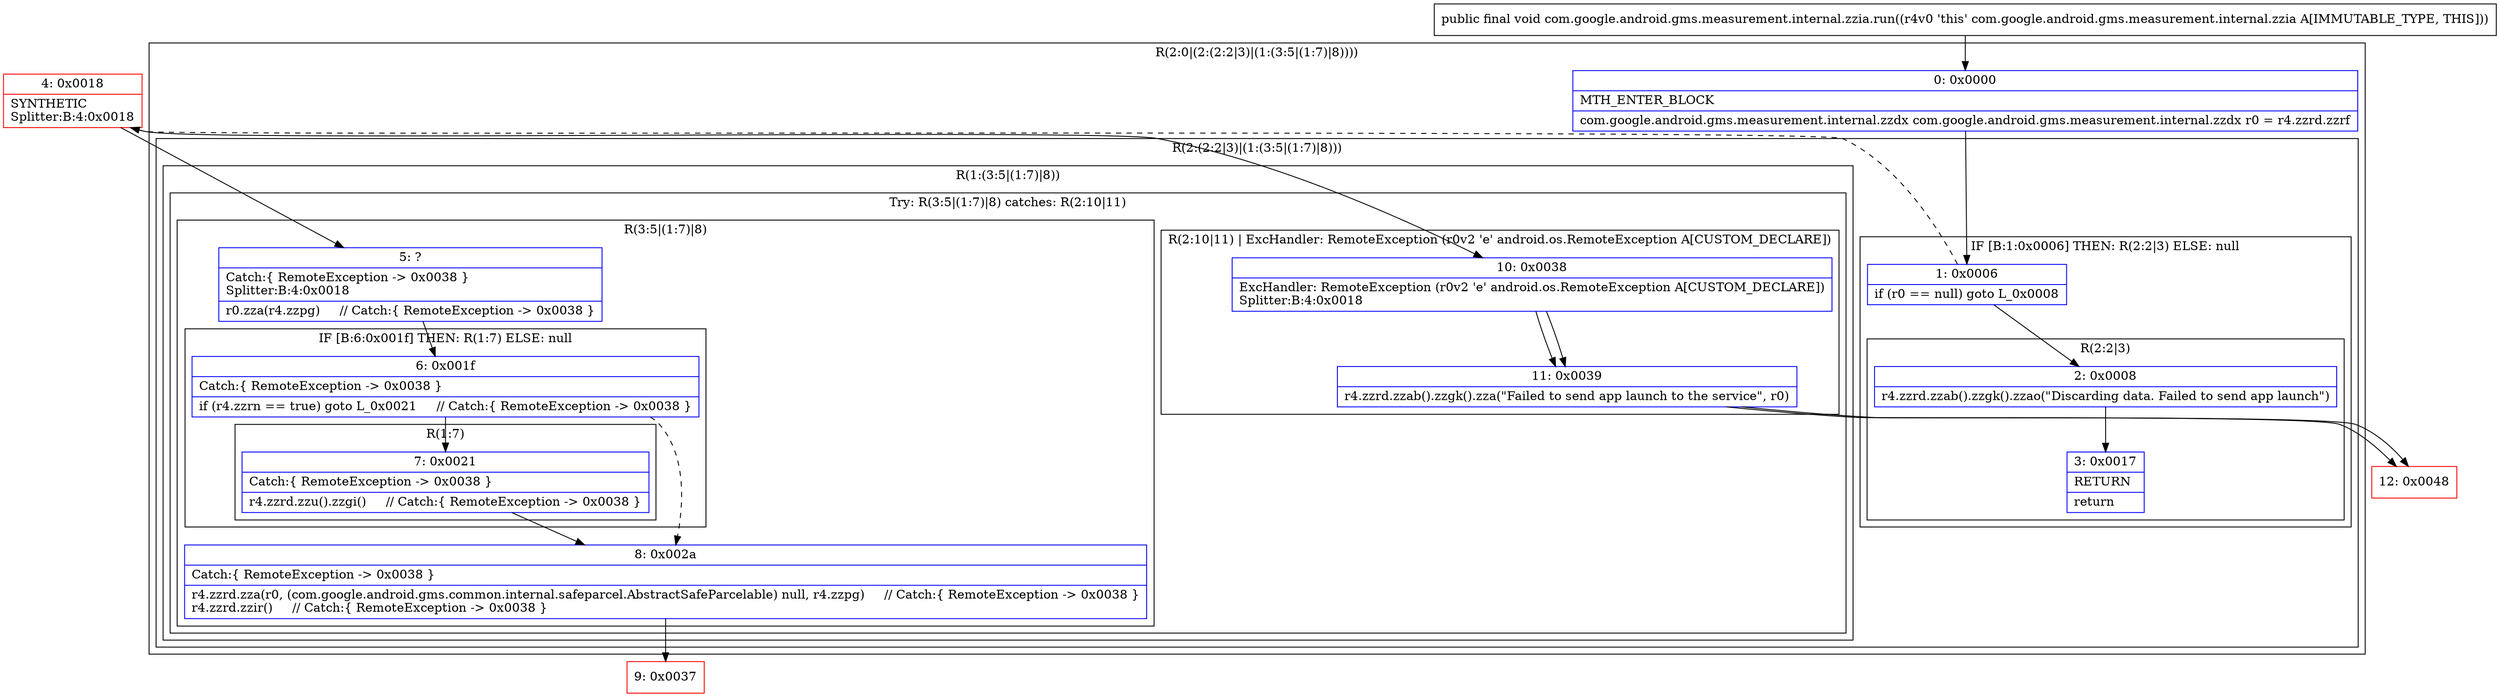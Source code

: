 digraph "CFG forcom.google.android.gms.measurement.internal.zzia.run()V" {
subgraph cluster_Region_523247781 {
label = "R(2:0|(2:(2:2|3)|(1:(3:5|(1:7)|8))))";
node [shape=record,color=blue];
Node_0 [shape=record,label="{0\:\ 0x0000|MTH_ENTER_BLOCK\l|com.google.android.gms.measurement.internal.zzdx com.google.android.gms.measurement.internal.zzdx r0 = r4.zzrd.zzrf\l}"];
subgraph cluster_Region_688974232 {
label = "R(2:(2:2|3)|(1:(3:5|(1:7)|8)))";
node [shape=record,color=blue];
subgraph cluster_IfRegion_180772177 {
label = "IF [B:1:0x0006] THEN: R(2:2|3) ELSE: null";
node [shape=record,color=blue];
Node_1 [shape=record,label="{1\:\ 0x0006|if (r0 == null) goto L_0x0008\l}"];
subgraph cluster_Region_285480254 {
label = "R(2:2|3)";
node [shape=record,color=blue];
Node_2 [shape=record,label="{2\:\ 0x0008|r4.zzrd.zzab().zzgk().zzao(\"Discarding data. Failed to send app launch\")\l}"];
Node_3 [shape=record,label="{3\:\ 0x0017|RETURN\l|return\l}"];
}
}
subgraph cluster_Region_1076418334 {
label = "R(1:(3:5|(1:7)|8))";
node [shape=record,color=blue];
subgraph cluster_TryCatchRegion_694952075 {
label = "Try: R(3:5|(1:7)|8) catches: R(2:10|11)";
node [shape=record,color=blue];
subgraph cluster_Region_2002048317 {
label = "R(3:5|(1:7)|8)";
node [shape=record,color=blue];
Node_5 [shape=record,label="{5\:\ ?|Catch:\{ RemoteException \-\> 0x0038 \}\lSplitter:B:4:0x0018\l|r0.zza(r4.zzpg)     \/\/ Catch:\{ RemoteException \-\> 0x0038 \}\l}"];
subgraph cluster_IfRegion_127815703 {
label = "IF [B:6:0x001f] THEN: R(1:7) ELSE: null";
node [shape=record,color=blue];
Node_6 [shape=record,label="{6\:\ 0x001f|Catch:\{ RemoteException \-\> 0x0038 \}\l|if (r4.zzrn == true) goto L_0x0021     \/\/ Catch:\{ RemoteException \-\> 0x0038 \}\l}"];
subgraph cluster_Region_906102847 {
label = "R(1:7)";
node [shape=record,color=blue];
Node_7 [shape=record,label="{7\:\ 0x0021|Catch:\{ RemoteException \-\> 0x0038 \}\l|r4.zzrd.zzu().zzgi()     \/\/ Catch:\{ RemoteException \-\> 0x0038 \}\l}"];
}
}
Node_8 [shape=record,label="{8\:\ 0x002a|Catch:\{ RemoteException \-\> 0x0038 \}\l|r4.zzrd.zza(r0, (com.google.android.gms.common.internal.safeparcel.AbstractSafeParcelable) null, r4.zzpg)     \/\/ Catch:\{ RemoteException \-\> 0x0038 \}\lr4.zzrd.zzir()     \/\/ Catch:\{ RemoteException \-\> 0x0038 \}\l}"];
}
subgraph cluster_Region_806660550 {
label = "R(2:10|11) | ExcHandler: RemoteException (r0v2 'e' android.os.RemoteException A[CUSTOM_DECLARE])\l";
node [shape=record,color=blue];
Node_10 [shape=record,label="{10\:\ 0x0038|ExcHandler: RemoteException (r0v2 'e' android.os.RemoteException A[CUSTOM_DECLARE])\lSplitter:B:4:0x0018\l}"];
Node_11 [shape=record,label="{11\:\ 0x0039|r4.zzrd.zzab().zzgk().zza(\"Failed to send app launch to the service\", r0)\l}"];
}
}
}
}
}
subgraph cluster_Region_806660550 {
label = "R(2:10|11) | ExcHandler: RemoteException (r0v2 'e' android.os.RemoteException A[CUSTOM_DECLARE])\l";
node [shape=record,color=blue];
Node_10 [shape=record,label="{10\:\ 0x0038|ExcHandler: RemoteException (r0v2 'e' android.os.RemoteException A[CUSTOM_DECLARE])\lSplitter:B:4:0x0018\l}"];
Node_11 [shape=record,label="{11\:\ 0x0039|r4.zzrd.zzab().zzgk().zza(\"Failed to send app launch to the service\", r0)\l}"];
}
Node_4 [shape=record,color=red,label="{4\:\ 0x0018|SYNTHETIC\lSplitter:B:4:0x0018\l}"];
Node_9 [shape=record,color=red,label="{9\:\ 0x0037}"];
Node_12 [shape=record,color=red,label="{12\:\ 0x0048}"];
MethodNode[shape=record,label="{public final void com.google.android.gms.measurement.internal.zzia.run((r4v0 'this' com.google.android.gms.measurement.internal.zzia A[IMMUTABLE_TYPE, THIS])) }"];
MethodNode -> Node_0;
Node_0 -> Node_1;
Node_1 -> Node_2;
Node_1 -> Node_4[style=dashed];
Node_2 -> Node_3;
Node_5 -> Node_6;
Node_6 -> Node_7;
Node_6 -> Node_8[style=dashed];
Node_7 -> Node_8;
Node_8 -> Node_9;
Node_10 -> Node_11;
Node_11 -> Node_12;
Node_10 -> Node_11;
Node_11 -> Node_12;
Node_4 -> Node_5;
Node_4 -> Node_10;
}


